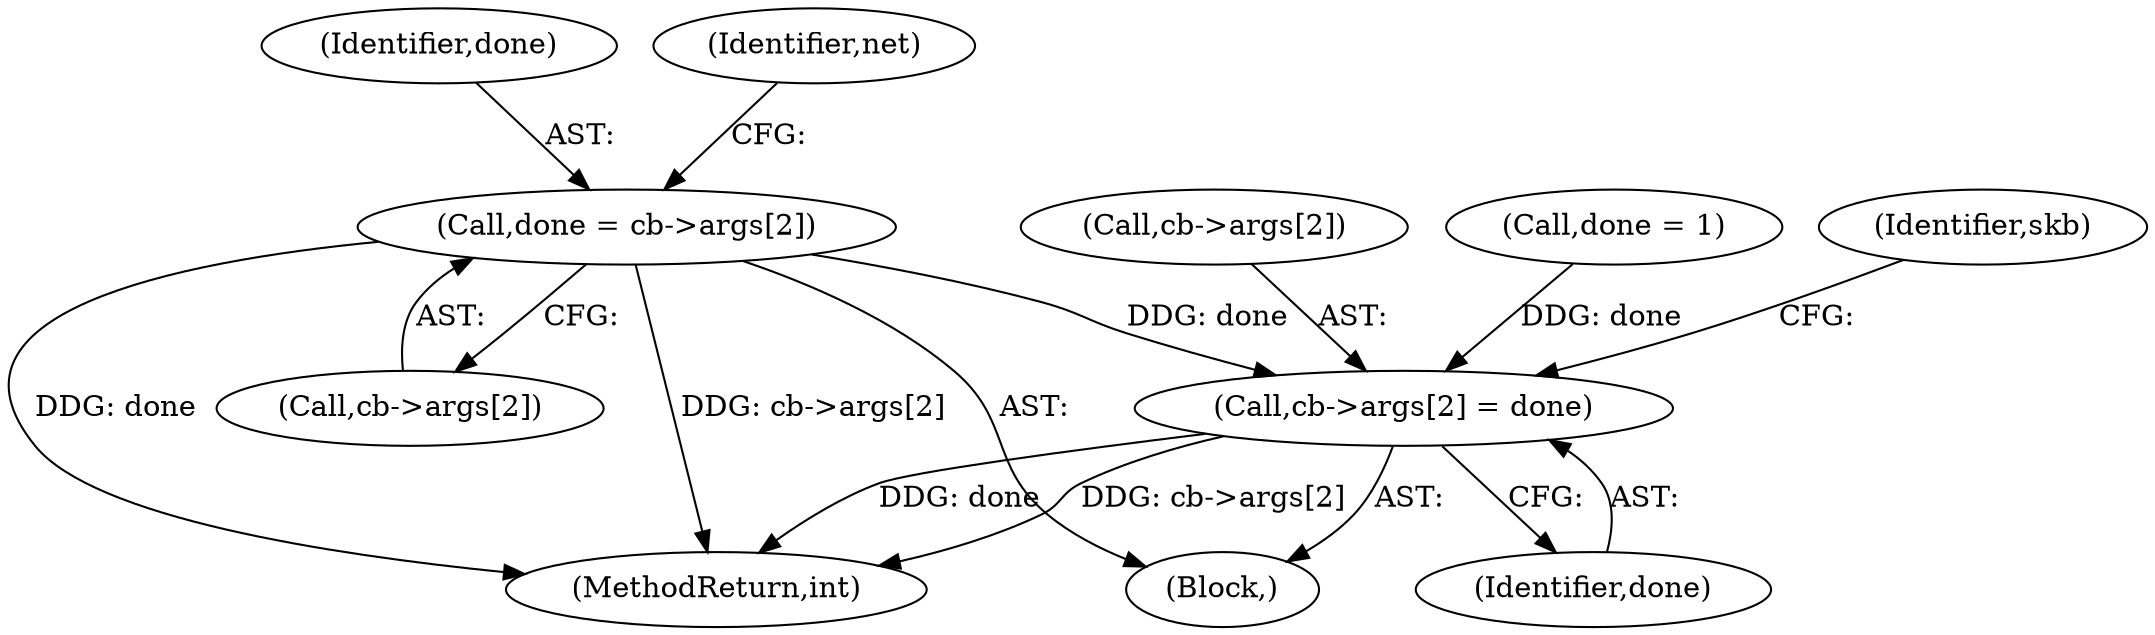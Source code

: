 digraph "0_linux_45e093ae2830cd1264677d47ff9a95a71f5d9f9c@array" {
"1000122" [label="(Call,done = cb->args[2])"];
"1000248" [label="(Call,cb->args[2] = done)"];
"1000249" [label="(Call,cb->args[2])"];
"1000122" [label="(Call,done = cb->args[2])"];
"1000123" [label="(Identifier,done)"];
"1000124" [label="(Call,cb->args[2])"];
"1000248" [label="(Call,cb->args[2] = done)"];
"1000254" [label="(Identifier,done)"];
"1000221" [label="(Call,done = 1)"];
"1000103" [label="(Block,)"];
"1000257" [label="(Identifier,skb)"];
"1000131" [label="(Identifier,net)"];
"1000259" [label="(MethodReturn,int)"];
"1000122" -> "1000103"  [label="AST: "];
"1000122" -> "1000124"  [label="CFG: "];
"1000123" -> "1000122"  [label="AST: "];
"1000124" -> "1000122"  [label="AST: "];
"1000131" -> "1000122"  [label="CFG: "];
"1000122" -> "1000259"  [label="DDG: done"];
"1000122" -> "1000259"  [label="DDG: cb->args[2]"];
"1000122" -> "1000248"  [label="DDG: done"];
"1000248" -> "1000103"  [label="AST: "];
"1000248" -> "1000254"  [label="CFG: "];
"1000249" -> "1000248"  [label="AST: "];
"1000254" -> "1000248"  [label="AST: "];
"1000257" -> "1000248"  [label="CFG: "];
"1000248" -> "1000259"  [label="DDG: done"];
"1000248" -> "1000259"  [label="DDG: cb->args[2]"];
"1000221" -> "1000248"  [label="DDG: done"];
}
